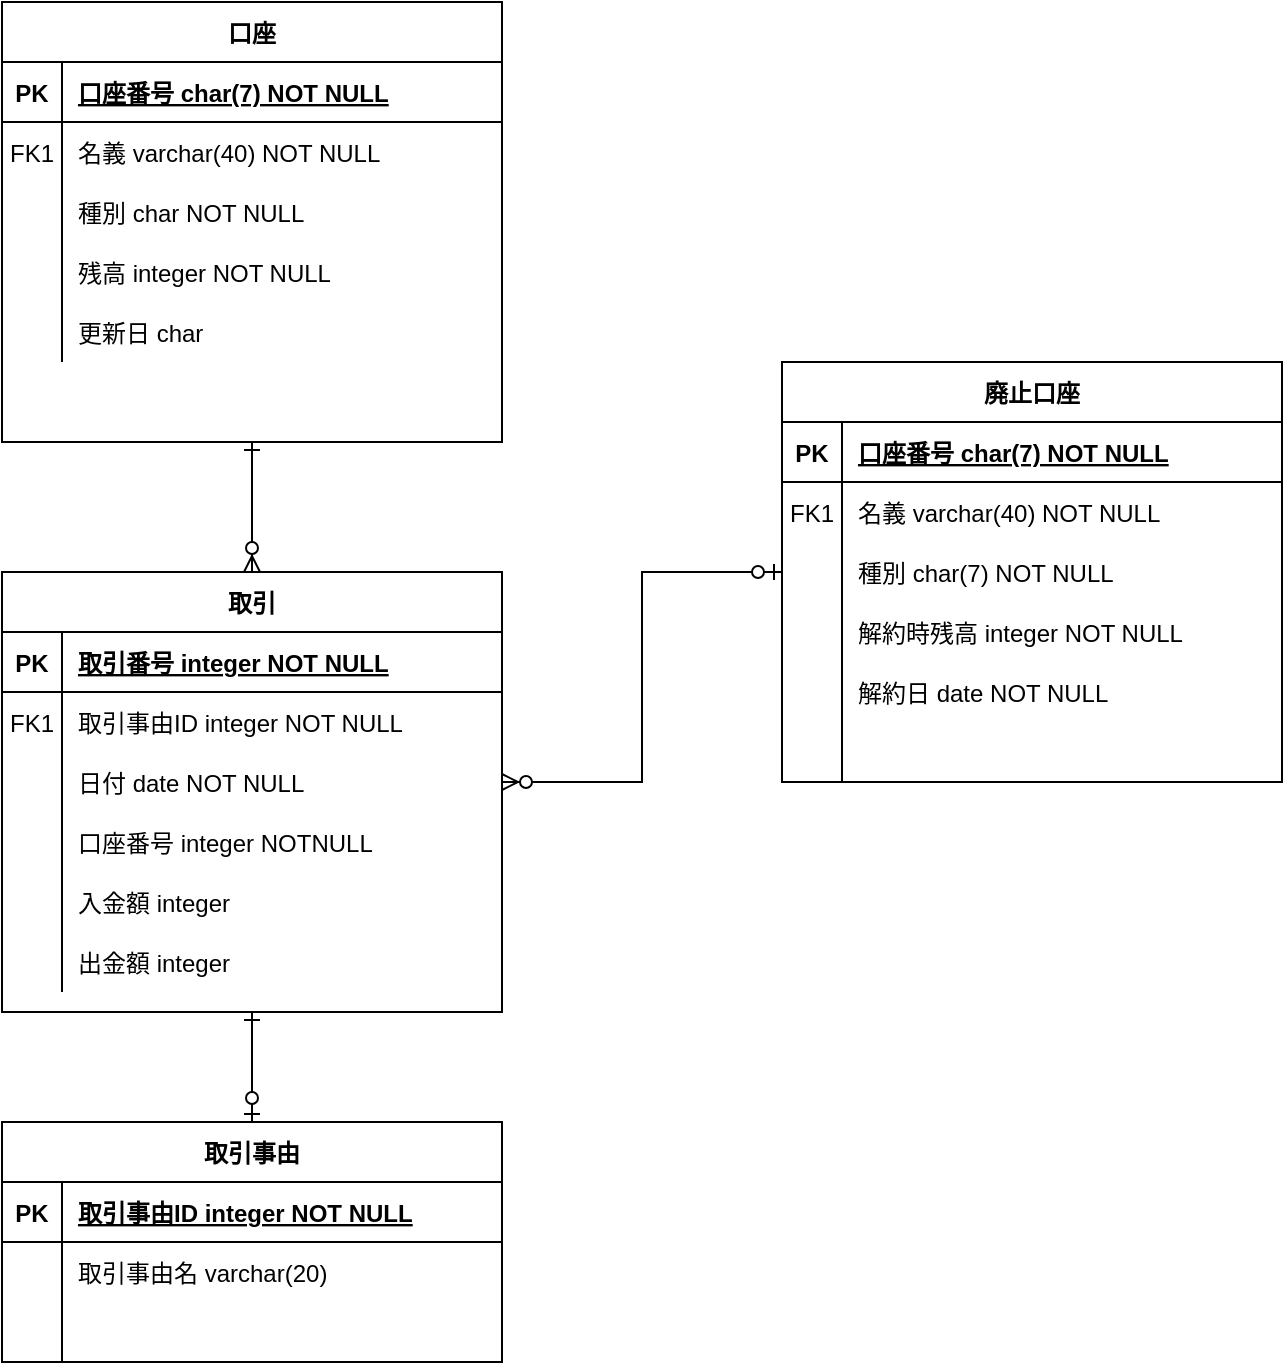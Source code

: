<mxfile version="13.7.3" type="device"><diagram id="R2lEEEUBdFMjLlhIrx00" name="Page-1"><mxGraphModel dx="1422" dy="1922" grid="1" gridSize="10" guides="1" tooltips="1" connect="1" arrows="1" fold="1" page="1" pageScale="1" pageWidth="850" pageHeight="1100" math="0" shadow="0" extFonts="Permanent Marker^https://fonts.googleapis.com/css?family=Permanent+Marker"><root><mxCell id="0"/><mxCell id="1" parent="0"/><mxCell id="9LnHIHLW-b0bhz4iHMEQ-48" style="edgeStyle=orthogonalEdgeStyle;orthogonalLoop=1;jettySize=auto;html=1;rounded=0;startArrow=ERone;startFill=0;endArrow=ERzeroToMany;endFill=1;" parent="1" source="C-vyLk0tnHw3VtMMgP7b-13" target="9LnHIHLW-b0bhz4iHMEQ-23" edge="1"><mxGeometry relative="1" as="geometry"/></mxCell><mxCell id="9LnHIHLW-b0bhz4iHMEQ-50" style="edgeStyle=orthogonalEdgeStyle;rounded=0;orthogonalLoop=1;jettySize=auto;html=1;startArrow=ERone;startFill=0;endArrow=ERzeroToOne;endFill=1;" parent="1" source="9LnHIHLW-b0bhz4iHMEQ-23" target="C-vyLk0tnHw3VtMMgP7b-2" edge="1"><mxGeometry relative="1" as="geometry"/></mxCell><mxCell id="9LnHIHLW-b0bhz4iHMEQ-23" value="取引" style="shape=table;startSize=30;container=1;collapsible=1;childLayout=tableLayout;fixedRows=1;rowLines=0;fontStyle=1;align=center;resizeLast=1;" parent="1" vertex="1"><mxGeometry x="190" y="-45" width="250" height="220" as="geometry"><mxRectangle x="425" y="30" width="70" height="30" as="alternateBounds"/></mxGeometry></mxCell><mxCell id="9LnHIHLW-b0bhz4iHMEQ-24" value="" style="shape=partialRectangle;collapsible=0;dropTarget=0;pointerEvents=0;fillColor=none;points=[[0,0.5],[1,0.5]];portConstraint=eastwest;top=0;left=0;right=0;bottom=1;" parent="9LnHIHLW-b0bhz4iHMEQ-23" vertex="1"><mxGeometry y="30" width="250" height="30" as="geometry"/></mxCell><mxCell id="9LnHIHLW-b0bhz4iHMEQ-25" value="PK" style="shape=partialRectangle;overflow=hidden;connectable=0;fillColor=none;top=0;left=0;bottom=0;right=0;fontStyle=1;" parent="9LnHIHLW-b0bhz4iHMEQ-24" vertex="1"><mxGeometry width="30" height="30" as="geometry"/></mxCell><mxCell id="9LnHIHLW-b0bhz4iHMEQ-26" value="取引番号 integer NOT NULL" style="shape=partialRectangle;overflow=hidden;connectable=0;fillColor=none;top=0;left=0;bottom=0;right=0;align=left;spacingLeft=6;fontStyle=5;" parent="9LnHIHLW-b0bhz4iHMEQ-24" vertex="1"><mxGeometry x="30" width="220" height="30" as="geometry"/></mxCell><mxCell id="9LnHIHLW-b0bhz4iHMEQ-27" value="" style="shape=partialRectangle;collapsible=0;dropTarget=0;pointerEvents=0;fillColor=none;points=[[0,0.5],[1,0.5]];portConstraint=eastwest;top=0;left=0;right=0;bottom=0;" parent="9LnHIHLW-b0bhz4iHMEQ-23" vertex="1"><mxGeometry y="60" width="250" height="30" as="geometry"/></mxCell><mxCell id="9LnHIHLW-b0bhz4iHMEQ-28" value="FK1" style="shape=partialRectangle;overflow=hidden;connectable=0;fillColor=none;top=0;left=0;bottom=0;right=0;" parent="9LnHIHLW-b0bhz4iHMEQ-27" vertex="1"><mxGeometry width="30" height="30" as="geometry"/></mxCell><mxCell id="9LnHIHLW-b0bhz4iHMEQ-29" value="取引事由ID integer NOT NULL" style="shape=partialRectangle;overflow=hidden;connectable=0;fillColor=none;top=0;left=0;bottom=0;right=0;align=left;spacingLeft=6;" parent="9LnHIHLW-b0bhz4iHMEQ-27" vertex="1"><mxGeometry x="30" width="220" height="30" as="geometry"/></mxCell><mxCell id="9LnHIHLW-b0bhz4iHMEQ-30" value="" style="shape=partialRectangle;collapsible=0;dropTarget=0;pointerEvents=0;fillColor=none;points=[[0,0.5],[1,0.5]];portConstraint=eastwest;top=0;left=0;right=0;bottom=0;" parent="9LnHIHLW-b0bhz4iHMEQ-23" vertex="1"><mxGeometry y="90" width="250" height="30" as="geometry"/></mxCell><mxCell id="9LnHIHLW-b0bhz4iHMEQ-31" value="" style="shape=partialRectangle;overflow=hidden;connectable=0;fillColor=none;top=0;left=0;bottom=0;right=0;" parent="9LnHIHLW-b0bhz4iHMEQ-30" vertex="1"><mxGeometry width="30" height="30" as="geometry"/></mxCell><mxCell id="9LnHIHLW-b0bhz4iHMEQ-32" value="日付 date NOT NULL" style="shape=partialRectangle;overflow=hidden;connectable=0;fillColor=none;top=0;left=0;bottom=0;right=0;align=left;spacingLeft=6;" parent="9LnHIHLW-b0bhz4iHMEQ-30" vertex="1"><mxGeometry x="30" width="220" height="30" as="geometry"/></mxCell><mxCell id="9LnHIHLW-b0bhz4iHMEQ-38" value="" style="shape=partialRectangle;collapsible=0;dropTarget=0;pointerEvents=0;fillColor=none;points=[[0,0.5],[1,0.5]];portConstraint=eastwest;top=0;left=0;right=0;bottom=0;" parent="9LnHIHLW-b0bhz4iHMEQ-23" vertex="1"><mxGeometry y="120" width="250" height="30" as="geometry"/></mxCell><mxCell id="9LnHIHLW-b0bhz4iHMEQ-39" value="" style="shape=partialRectangle;overflow=hidden;connectable=0;fillColor=none;top=0;left=0;bottom=0;right=0;" parent="9LnHIHLW-b0bhz4iHMEQ-38" vertex="1"><mxGeometry width="30" height="30" as="geometry"/></mxCell><mxCell id="9LnHIHLW-b0bhz4iHMEQ-40" value="口座番号 integer NOTNULL" style="shape=partialRectangle;overflow=hidden;connectable=0;fillColor=none;top=0;left=0;bottom=0;right=0;align=left;spacingLeft=6;" parent="9LnHIHLW-b0bhz4iHMEQ-38" vertex="1"><mxGeometry x="30" width="220" height="30" as="geometry"/></mxCell><mxCell id="9LnHIHLW-b0bhz4iHMEQ-41" value="" style="shape=partialRectangle;collapsible=0;dropTarget=0;pointerEvents=0;fillColor=none;points=[[0,0.5],[1,0.5]];portConstraint=eastwest;top=0;left=0;right=0;bottom=0;" parent="9LnHIHLW-b0bhz4iHMEQ-23" vertex="1"><mxGeometry y="150" width="250" height="30" as="geometry"/></mxCell><mxCell id="9LnHIHLW-b0bhz4iHMEQ-42" value="" style="shape=partialRectangle;overflow=hidden;connectable=0;fillColor=none;top=0;left=0;bottom=0;right=0;" parent="9LnHIHLW-b0bhz4iHMEQ-41" vertex="1"><mxGeometry width="30" height="30" as="geometry"/></mxCell><mxCell id="9LnHIHLW-b0bhz4iHMEQ-43" value="入金額 integer " style="shape=partialRectangle;overflow=hidden;connectable=0;fillColor=none;top=0;left=0;bottom=0;right=0;align=left;spacingLeft=6;" parent="9LnHIHLW-b0bhz4iHMEQ-41" vertex="1"><mxGeometry x="30" width="220" height="30" as="geometry"/></mxCell><mxCell id="9LnHIHLW-b0bhz4iHMEQ-44" value="" style="shape=partialRectangle;collapsible=0;dropTarget=0;pointerEvents=0;fillColor=none;points=[[0,0.5],[1,0.5]];portConstraint=eastwest;top=0;left=0;right=0;bottom=0;" parent="9LnHIHLW-b0bhz4iHMEQ-23" vertex="1"><mxGeometry y="180" width="250" height="30" as="geometry"/></mxCell><mxCell id="9LnHIHLW-b0bhz4iHMEQ-45" value="" style="shape=partialRectangle;overflow=hidden;connectable=0;fillColor=none;top=0;left=0;bottom=0;right=0;" parent="9LnHIHLW-b0bhz4iHMEQ-44" vertex="1"><mxGeometry width="30" height="30" as="geometry"/></mxCell><mxCell id="9LnHIHLW-b0bhz4iHMEQ-46" value="出金額 integer" style="shape=partialRectangle;overflow=hidden;connectable=0;fillColor=none;top=0;left=0;bottom=0;right=0;align=left;spacingLeft=6;" parent="9LnHIHLW-b0bhz4iHMEQ-44" vertex="1"><mxGeometry x="30" width="220" height="30" as="geometry"/></mxCell><mxCell id="C-vyLk0tnHw3VtMMgP7b-2" value="取引事由" style="shape=table;startSize=30;container=1;collapsible=1;childLayout=tableLayout;fixedRows=1;rowLines=0;fontStyle=1;align=center;resizeLast=1;" parent="1" vertex="1"><mxGeometry x="190" y="230" width="250" height="120" as="geometry"><mxRectangle x="425" y="30" width="70" height="30" as="alternateBounds"/></mxGeometry></mxCell><mxCell id="C-vyLk0tnHw3VtMMgP7b-3" value="" style="shape=partialRectangle;collapsible=0;dropTarget=0;pointerEvents=0;fillColor=none;points=[[0,0.5],[1,0.5]];portConstraint=eastwest;top=0;left=0;right=0;bottom=1;" parent="C-vyLk0tnHw3VtMMgP7b-2" vertex="1"><mxGeometry y="30" width="250" height="30" as="geometry"/></mxCell><mxCell id="C-vyLk0tnHw3VtMMgP7b-4" value="PK" style="shape=partialRectangle;overflow=hidden;connectable=0;fillColor=none;top=0;left=0;bottom=0;right=0;fontStyle=1;" parent="C-vyLk0tnHw3VtMMgP7b-3" vertex="1"><mxGeometry width="30" height="30" as="geometry"/></mxCell><mxCell id="C-vyLk0tnHw3VtMMgP7b-5" value="取引事由ID integer NOT NULL" style="shape=partialRectangle;overflow=hidden;connectable=0;fillColor=none;top=0;left=0;bottom=0;right=0;align=left;spacingLeft=6;fontStyle=5;" parent="C-vyLk0tnHw3VtMMgP7b-3" vertex="1"><mxGeometry x="30" width="220" height="30" as="geometry"/></mxCell><mxCell id="C-vyLk0tnHw3VtMMgP7b-6" value="" style="shape=partialRectangle;collapsible=0;dropTarget=0;pointerEvents=0;fillColor=none;points=[[0,0.5],[1,0.5]];portConstraint=eastwest;top=0;left=0;right=0;bottom=0;" parent="C-vyLk0tnHw3VtMMgP7b-2" vertex="1"><mxGeometry y="60" width="250" height="30" as="geometry"/></mxCell><mxCell id="C-vyLk0tnHw3VtMMgP7b-7" value="" style="shape=partialRectangle;overflow=hidden;connectable=0;fillColor=none;top=0;left=0;bottom=0;right=0;" parent="C-vyLk0tnHw3VtMMgP7b-6" vertex="1"><mxGeometry width="30" height="30" as="geometry"/></mxCell><mxCell id="C-vyLk0tnHw3VtMMgP7b-8" value="取引事由名 varchar(20)" style="shape=partialRectangle;overflow=hidden;connectable=0;fillColor=none;top=0;left=0;bottom=0;right=0;align=left;spacingLeft=6;" parent="C-vyLk0tnHw3VtMMgP7b-6" vertex="1"><mxGeometry x="30" width="220" height="30" as="geometry"/></mxCell><mxCell id="C-vyLk0tnHw3VtMMgP7b-9" value="" style="shape=partialRectangle;collapsible=0;dropTarget=0;pointerEvents=0;fillColor=none;points=[[0,0.5],[1,0.5]];portConstraint=eastwest;top=0;left=0;right=0;bottom=0;" parent="C-vyLk0tnHw3VtMMgP7b-2" vertex="1"><mxGeometry y="90" width="250" height="30" as="geometry"/></mxCell><mxCell id="C-vyLk0tnHw3VtMMgP7b-10" value="" style="shape=partialRectangle;overflow=hidden;connectable=0;fillColor=none;top=0;left=0;bottom=0;right=0;" parent="C-vyLk0tnHw3VtMMgP7b-9" vertex="1"><mxGeometry width="30" height="30" as="geometry"/></mxCell><mxCell id="C-vyLk0tnHw3VtMMgP7b-11" value="" style="shape=partialRectangle;overflow=hidden;connectable=0;fillColor=none;top=0;left=0;bottom=0;right=0;align=left;spacingLeft=6;" parent="C-vyLk0tnHw3VtMMgP7b-9" vertex="1"><mxGeometry x="30" width="220" height="30" as="geometry"/></mxCell><mxCell id="9LnHIHLW-b0bhz4iHMEQ-59" value="" style="shape=partialRectangle;overflow=hidden;connectable=0;fillColor=none;top=0;left=0;bottom=0;right=0;" parent="1" vertex="1"><mxGeometry x="190" y="-170" width="30" height="30" as="geometry"/></mxCell><mxCell id="C-vyLk0tnHw3VtMMgP7b-13" value="口座" style="shape=table;startSize=30;container=1;collapsible=1;childLayout=tableLayout;fixedRows=1;rowLines=0;fontStyle=1;align=center;resizeLast=1;" parent="1" vertex="1"><mxGeometry x="190" y="-330" width="250" height="220" as="geometry"><mxRectangle x="680" y="30" width="90" height="30" as="alternateBounds"/></mxGeometry></mxCell><mxCell id="C-vyLk0tnHw3VtMMgP7b-14" value="" style="shape=partialRectangle;collapsible=0;dropTarget=0;pointerEvents=0;fillColor=none;points=[[0,0.5],[1,0.5]];portConstraint=eastwest;top=0;left=0;right=0;bottom=1;" parent="C-vyLk0tnHw3VtMMgP7b-13" vertex="1"><mxGeometry y="30" width="250" height="30" as="geometry"/></mxCell><mxCell id="C-vyLk0tnHw3VtMMgP7b-15" value="PK" style="shape=partialRectangle;overflow=hidden;connectable=0;fillColor=none;top=0;left=0;bottom=0;right=0;fontStyle=1;" parent="C-vyLk0tnHw3VtMMgP7b-14" vertex="1"><mxGeometry width="30" height="30" as="geometry"/></mxCell><mxCell id="C-vyLk0tnHw3VtMMgP7b-16" value="口座番号 char(7) NOT NULL" style="shape=partialRectangle;overflow=hidden;connectable=0;fillColor=none;top=0;left=0;bottom=0;right=0;align=left;spacingLeft=6;fontStyle=5;" parent="C-vyLk0tnHw3VtMMgP7b-14" vertex="1"><mxGeometry x="30" width="220" height="30" as="geometry"/></mxCell><mxCell id="C-vyLk0tnHw3VtMMgP7b-17" value="" style="shape=partialRectangle;collapsible=0;dropTarget=0;pointerEvents=0;fillColor=none;points=[[0,0.5],[1,0.5]];portConstraint=eastwest;top=0;left=0;right=0;bottom=0;" parent="C-vyLk0tnHw3VtMMgP7b-13" vertex="1"><mxGeometry y="60" width="250" height="30" as="geometry"/></mxCell><mxCell id="C-vyLk0tnHw3VtMMgP7b-18" value="FK1" style="shape=partialRectangle;overflow=hidden;connectable=0;fillColor=none;top=0;left=0;bottom=0;right=0;" parent="C-vyLk0tnHw3VtMMgP7b-17" vertex="1"><mxGeometry width="30" height="30" as="geometry"/></mxCell><mxCell id="C-vyLk0tnHw3VtMMgP7b-19" value="名義 varchar(40) NOT NULL" style="shape=partialRectangle;overflow=hidden;connectable=0;fillColor=none;top=0;left=0;bottom=0;right=0;align=left;spacingLeft=6;" parent="C-vyLk0tnHw3VtMMgP7b-17" vertex="1"><mxGeometry x="30" width="220" height="30" as="geometry"/></mxCell><mxCell id="C-vyLk0tnHw3VtMMgP7b-20" value="" style="shape=partialRectangle;collapsible=0;dropTarget=0;pointerEvents=0;fillColor=none;points=[[0,0.5],[1,0.5]];portConstraint=eastwest;top=0;left=0;right=0;bottom=0;" parent="C-vyLk0tnHw3VtMMgP7b-13" vertex="1"><mxGeometry y="90" width="250" height="30" as="geometry"/></mxCell><mxCell id="C-vyLk0tnHw3VtMMgP7b-21" value="" style="shape=partialRectangle;overflow=hidden;connectable=0;fillColor=none;top=0;left=0;bottom=0;right=0;" parent="C-vyLk0tnHw3VtMMgP7b-20" vertex="1"><mxGeometry width="30" height="30" as="geometry"/></mxCell><mxCell id="C-vyLk0tnHw3VtMMgP7b-22" value="種別 char NOT NULL" style="shape=partialRectangle;overflow=hidden;connectable=0;fillColor=none;top=0;left=0;bottom=0;right=0;align=left;spacingLeft=6;" parent="C-vyLk0tnHw3VtMMgP7b-20" vertex="1"><mxGeometry x="30" width="220" height="30" as="geometry"/></mxCell><mxCell id="9LnHIHLW-b0bhz4iHMEQ-64" value="" style="shape=partialRectangle;collapsible=0;dropTarget=0;pointerEvents=0;fillColor=none;points=[[0,0.5],[1,0.5]];portConstraint=eastwest;top=0;left=0;right=0;bottom=0;" parent="C-vyLk0tnHw3VtMMgP7b-13" vertex="1"><mxGeometry y="120" width="250" height="30" as="geometry"/></mxCell><mxCell id="9LnHIHLW-b0bhz4iHMEQ-65" value="" style="shape=partialRectangle;overflow=hidden;connectable=0;fillColor=none;top=0;left=0;bottom=0;right=0;" parent="9LnHIHLW-b0bhz4iHMEQ-64" vertex="1"><mxGeometry width="30" height="30" as="geometry"/></mxCell><mxCell id="9LnHIHLW-b0bhz4iHMEQ-66" value="残高 integer NOT NULL" style="shape=partialRectangle;overflow=hidden;connectable=0;fillColor=none;top=0;left=0;bottom=0;right=0;align=left;spacingLeft=6;" parent="9LnHIHLW-b0bhz4iHMEQ-64" vertex="1"><mxGeometry x="30" width="220" height="30" as="geometry"/></mxCell><mxCell id="9LnHIHLW-b0bhz4iHMEQ-82" value="" style="shape=partialRectangle;collapsible=0;dropTarget=0;pointerEvents=0;fillColor=none;points=[[0,0.5],[1,0.5]];portConstraint=eastwest;top=0;left=0;right=0;bottom=0;" parent="C-vyLk0tnHw3VtMMgP7b-13" vertex="1"><mxGeometry y="150" width="250" height="30" as="geometry"/></mxCell><mxCell id="9LnHIHLW-b0bhz4iHMEQ-83" value="" style="shape=partialRectangle;overflow=hidden;connectable=0;fillColor=none;top=0;left=0;bottom=0;right=0;" parent="9LnHIHLW-b0bhz4iHMEQ-82" vertex="1"><mxGeometry width="30" height="30" as="geometry"/></mxCell><mxCell id="9LnHIHLW-b0bhz4iHMEQ-84" value="更新日 char" style="shape=partialRectangle;overflow=hidden;connectable=0;fillColor=none;top=0;left=0;bottom=0;right=0;align=left;spacingLeft=6;" parent="9LnHIHLW-b0bhz4iHMEQ-82" vertex="1"><mxGeometry x="30" width="220" height="30" as="geometry"/></mxCell><mxCell id="9LnHIHLW-b0bhz4iHMEQ-1" value="廃止口座" style="shape=table;startSize=30;container=1;collapsible=1;childLayout=tableLayout;fixedRows=1;rowLines=0;fontStyle=1;align=center;resizeLast=1;" parent="1" vertex="1"><mxGeometry x="580" y="-150" width="250" height="210" as="geometry"><mxRectangle x="680" y="30" width="90" height="30" as="alternateBounds"/></mxGeometry></mxCell><mxCell id="9LnHIHLW-b0bhz4iHMEQ-2" value="" style="shape=partialRectangle;collapsible=0;dropTarget=0;pointerEvents=0;fillColor=none;points=[[0,0.5],[1,0.5]];portConstraint=eastwest;top=0;left=0;right=0;bottom=1;" parent="9LnHIHLW-b0bhz4iHMEQ-1" vertex="1"><mxGeometry y="30" width="250" height="30" as="geometry"/></mxCell><mxCell id="9LnHIHLW-b0bhz4iHMEQ-3" value="PK" style="shape=partialRectangle;overflow=hidden;connectable=0;fillColor=none;top=0;left=0;bottom=0;right=0;fontStyle=1;" parent="9LnHIHLW-b0bhz4iHMEQ-2" vertex="1"><mxGeometry width="30" height="30" as="geometry"/></mxCell><mxCell id="9LnHIHLW-b0bhz4iHMEQ-4" value="口座番号 char(7) NOT NULL" style="shape=partialRectangle;overflow=hidden;connectable=0;fillColor=none;top=0;left=0;bottom=0;right=0;align=left;spacingLeft=6;fontStyle=5;" parent="9LnHIHLW-b0bhz4iHMEQ-2" vertex="1"><mxGeometry x="30" width="220" height="30" as="geometry"/></mxCell><mxCell id="9LnHIHLW-b0bhz4iHMEQ-5" value="" style="shape=partialRectangle;collapsible=0;dropTarget=0;pointerEvents=0;fillColor=none;points=[[0,0.5],[1,0.5]];portConstraint=eastwest;top=0;left=0;right=0;bottom=0;" parent="9LnHIHLW-b0bhz4iHMEQ-1" vertex="1"><mxGeometry y="60" width="250" height="30" as="geometry"/></mxCell><mxCell id="9LnHIHLW-b0bhz4iHMEQ-6" value="FK1" style="shape=partialRectangle;overflow=hidden;connectable=0;fillColor=none;top=0;left=0;bottom=0;right=0;" parent="9LnHIHLW-b0bhz4iHMEQ-5" vertex="1"><mxGeometry width="30" height="30" as="geometry"/></mxCell><mxCell id="9LnHIHLW-b0bhz4iHMEQ-7" value="名義 varchar(40) NOT NULL" style="shape=partialRectangle;overflow=hidden;connectable=0;fillColor=none;top=0;left=0;bottom=0;right=0;align=left;spacingLeft=6;" parent="9LnHIHLW-b0bhz4iHMEQ-5" vertex="1"><mxGeometry x="30" width="220" height="30" as="geometry"/></mxCell><mxCell id="9LnHIHLW-b0bhz4iHMEQ-8" value="" style="shape=partialRectangle;collapsible=0;dropTarget=0;pointerEvents=0;fillColor=none;points=[[0,0.5],[1,0.5]];portConstraint=eastwest;top=0;left=0;right=0;bottom=0;" parent="9LnHIHLW-b0bhz4iHMEQ-1" vertex="1"><mxGeometry y="90" width="250" height="30" as="geometry"/></mxCell><mxCell id="9LnHIHLW-b0bhz4iHMEQ-9" value="" style="shape=partialRectangle;overflow=hidden;connectable=0;fillColor=none;top=0;left=0;bottom=0;right=0;" parent="9LnHIHLW-b0bhz4iHMEQ-8" vertex="1"><mxGeometry width="30" height="30" as="geometry"/></mxCell><mxCell id="9LnHIHLW-b0bhz4iHMEQ-10" value="種別 char(7) NOT NULL" style="shape=partialRectangle;overflow=hidden;connectable=0;fillColor=none;top=0;left=0;bottom=0;right=0;align=left;spacingLeft=6;" parent="9LnHIHLW-b0bhz4iHMEQ-8" vertex="1"><mxGeometry x="30" width="220" height="30" as="geometry"/></mxCell><mxCell id="9LnHIHLW-b0bhz4iHMEQ-73" value="" style="shape=partialRectangle;collapsible=0;dropTarget=0;pointerEvents=0;fillColor=none;points=[[0,0.5],[1,0.5]];portConstraint=eastwest;top=0;left=0;right=0;bottom=0;" parent="9LnHIHLW-b0bhz4iHMEQ-1" vertex="1"><mxGeometry y="120" width="250" height="30" as="geometry"/></mxCell><mxCell id="9LnHIHLW-b0bhz4iHMEQ-74" value="" style="shape=partialRectangle;overflow=hidden;connectable=0;fillColor=none;top=0;left=0;bottom=0;right=0;" parent="9LnHIHLW-b0bhz4iHMEQ-73" vertex="1"><mxGeometry width="30" height="30" as="geometry"/></mxCell><mxCell id="9LnHIHLW-b0bhz4iHMEQ-75" value="解約時残高 integer NOT NULL" style="shape=partialRectangle;overflow=hidden;connectable=0;fillColor=none;top=0;left=0;bottom=0;right=0;align=left;spacingLeft=6;" parent="9LnHIHLW-b0bhz4iHMEQ-73" vertex="1"><mxGeometry x="30" width="220" height="30" as="geometry"/></mxCell><mxCell id="9LnHIHLW-b0bhz4iHMEQ-76" value="" style="shape=partialRectangle;collapsible=0;dropTarget=0;pointerEvents=0;fillColor=none;points=[[0,0.5],[1,0.5]];portConstraint=eastwest;top=0;left=0;right=0;bottom=0;" parent="9LnHIHLW-b0bhz4iHMEQ-1" vertex="1"><mxGeometry y="150" width="250" height="30" as="geometry"/></mxCell><mxCell id="9LnHIHLW-b0bhz4iHMEQ-77" value="" style="shape=partialRectangle;overflow=hidden;connectable=0;fillColor=none;top=0;left=0;bottom=0;right=0;" parent="9LnHIHLW-b0bhz4iHMEQ-76" vertex="1"><mxGeometry width="30" height="30" as="geometry"/></mxCell><mxCell id="9LnHIHLW-b0bhz4iHMEQ-78" value="解約日 date NOT NULL" style="shape=partialRectangle;overflow=hidden;connectable=0;fillColor=none;top=0;left=0;bottom=0;right=0;align=left;spacingLeft=6;" parent="9LnHIHLW-b0bhz4iHMEQ-76" vertex="1"><mxGeometry x="30" width="220" height="30" as="geometry"/></mxCell><mxCell id="9LnHIHLW-b0bhz4iHMEQ-79" value="" style="shape=partialRectangle;collapsible=0;dropTarget=0;pointerEvents=0;fillColor=none;points=[[0,0.5],[1,0.5]];portConstraint=eastwest;top=0;left=0;right=0;bottom=0;" parent="9LnHIHLW-b0bhz4iHMEQ-1" vertex="1"><mxGeometry y="180" width="250" height="30" as="geometry"/></mxCell><mxCell id="9LnHIHLW-b0bhz4iHMEQ-80" value="" style="shape=partialRectangle;overflow=hidden;connectable=0;fillColor=none;top=0;left=0;bottom=0;right=0;" parent="9LnHIHLW-b0bhz4iHMEQ-79" vertex="1"><mxGeometry width="30" height="30" as="geometry"/></mxCell><mxCell id="9LnHIHLW-b0bhz4iHMEQ-81" value="" style="shape=partialRectangle;overflow=hidden;connectable=0;fillColor=none;top=0;left=0;bottom=0;right=0;align=left;spacingLeft=6;" parent="9LnHIHLW-b0bhz4iHMEQ-79" vertex="1"><mxGeometry x="30" width="220" height="30" as="geometry"/></mxCell><mxCell id="iaTdkr_ibpsZqoI4ERcs-1" style="edgeStyle=orthogonalEdgeStyle;orthogonalLoop=1;jettySize=auto;html=1;rounded=0;startArrow=ERzeroToOne;startFill=1;endArrow=ERzeroToMany;endFill=1;exitX=0;exitY=0.5;exitDx=0;exitDy=0;entryX=1;entryY=0.5;entryDx=0;entryDy=0;" edge="1" parent="1" source="9LnHIHLW-b0bhz4iHMEQ-8" target="9LnHIHLW-b0bhz4iHMEQ-30"><mxGeometry relative="1" as="geometry"><mxPoint x="325" y="-100" as="sourcePoint"/><mxPoint x="325" y="-35" as="targetPoint"/></mxGeometry></mxCell></root></mxGraphModel></diagram></mxfile>